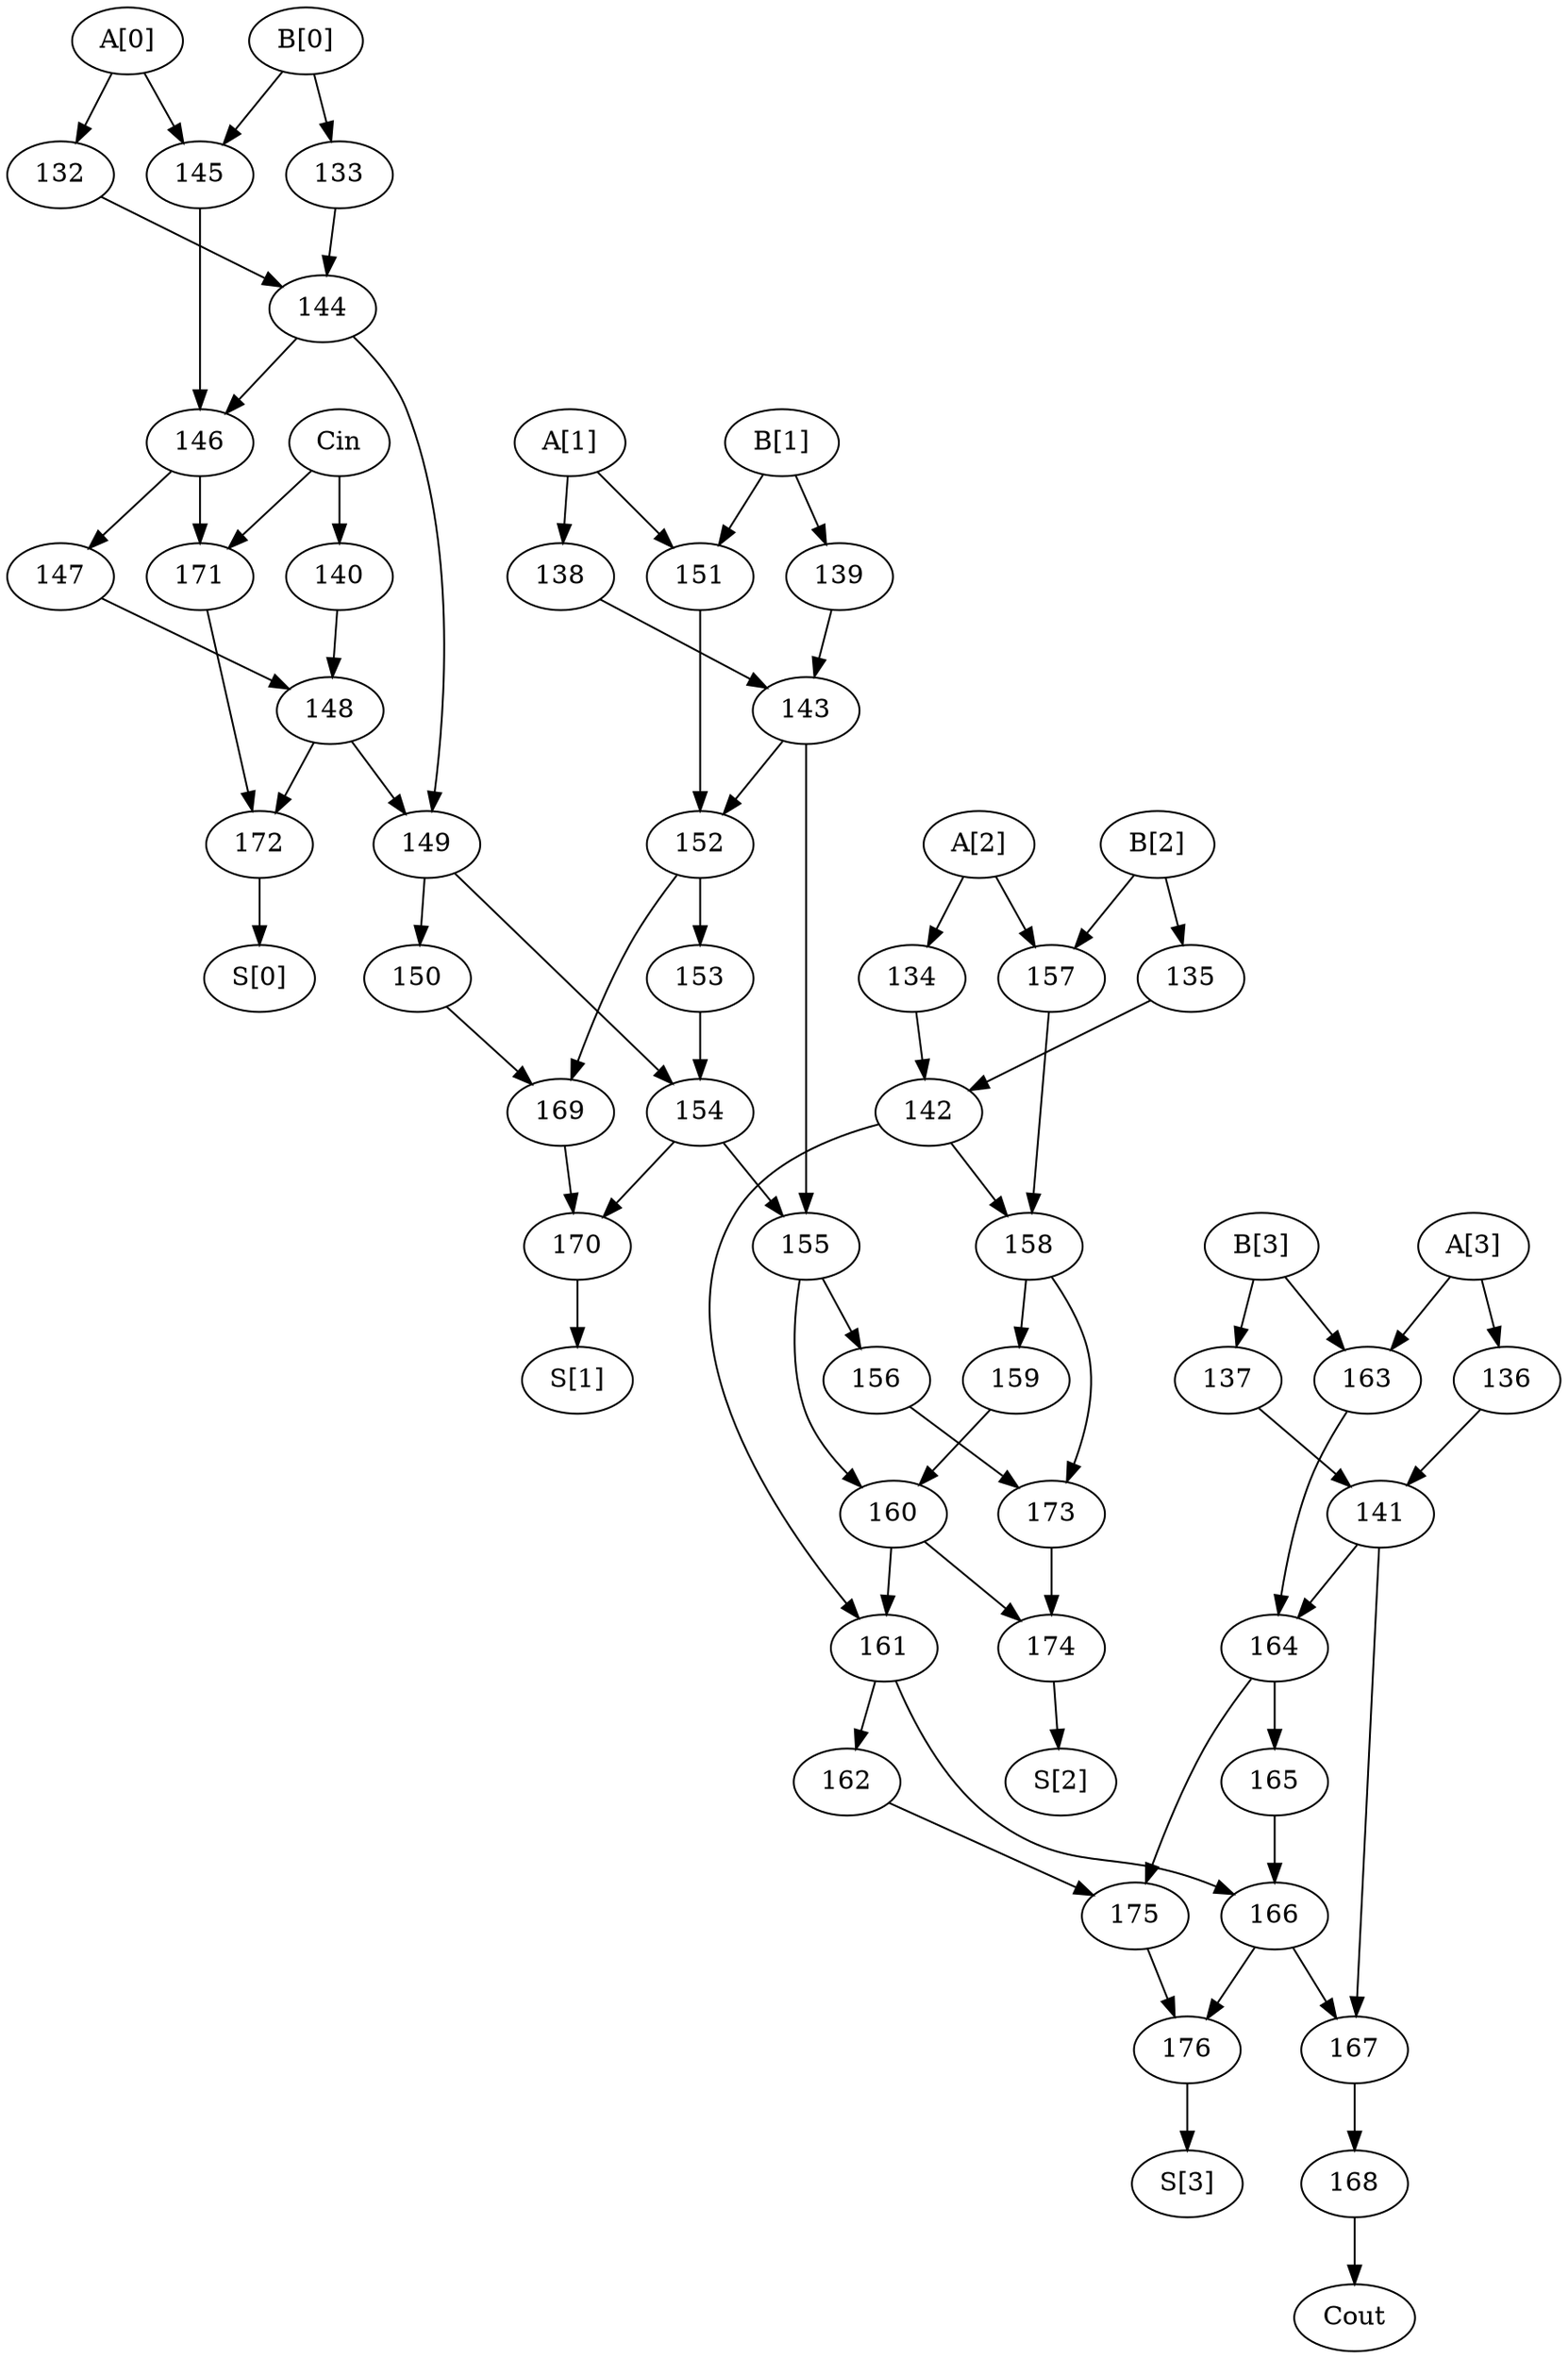 strict digraph "" {
	172 -> "S[0]";
	170 -> "S[1]";
	174 -> "S[2]";
	176 -> "S[3]";
	168 -> Cout;
	"A[0]" -> 132;
	"A[0]" -> 145;
	132 -> 144;
	145 -> 146;
	144 -> 146;
	144 -> 149;
	146 -> 171;
	146 -> 147;
	"A[1]" -> 138;
	"A[1]" -> 151;
	138 -> 143;
	151 -> 152;
	143 -> 152;
	143 -> 155;
	152 -> 153;
	152 -> 169;
	"A[2]" -> 134;
	"A[2]" -> 157;
	134 -> 142;
	157 -> 158;
	142 -> 158;
	142 -> 161;
	158 -> 159;
	158 -> 173;
	"A[3]" -> 136;
	"A[3]" -> 163;
	136 -> 141;
	163 -> 164;
	141 -> 164;
	141 -> 167;
	164 -> 165;
	164 -> 175;
	"B[0]" -> 145;
	"B[0]" -> 133;
	133 -> 144;
	"B[1]" -> 151;
	"B[1]" -> 139;
	139 -> 143;
	"B[2]" -> 157;
	"B[2]" -> 135;
	135 -> 142;
	"B[3]" -> 163;
	"B[3]" -> 137;
	137 -> 141;
	Cin -> 140;
	Cin -> 171;
	140 -> 148;
	171 -> 172;
	148 -> 172;
	148 -> 149;
	149 -> 150;
	149 -> 154;
	161 -> 162;
	161 -> 166;
	167 -> 168;
	155 -> 156;
	155 -> 160;
	165 -> 166;
	175 -> 176;
	159 -> 160;
	173 -> 174;
	162 -> 175;
	166 -> 176;
	166 -> 167;
	153 -> 154;
	169 -> 170;
	156 -> 173;
	160 -> 174;
	160 -> 161;
	147 -> 148;
	150 -> 169;
	154 -> 170;
	154 -> 155;
}
